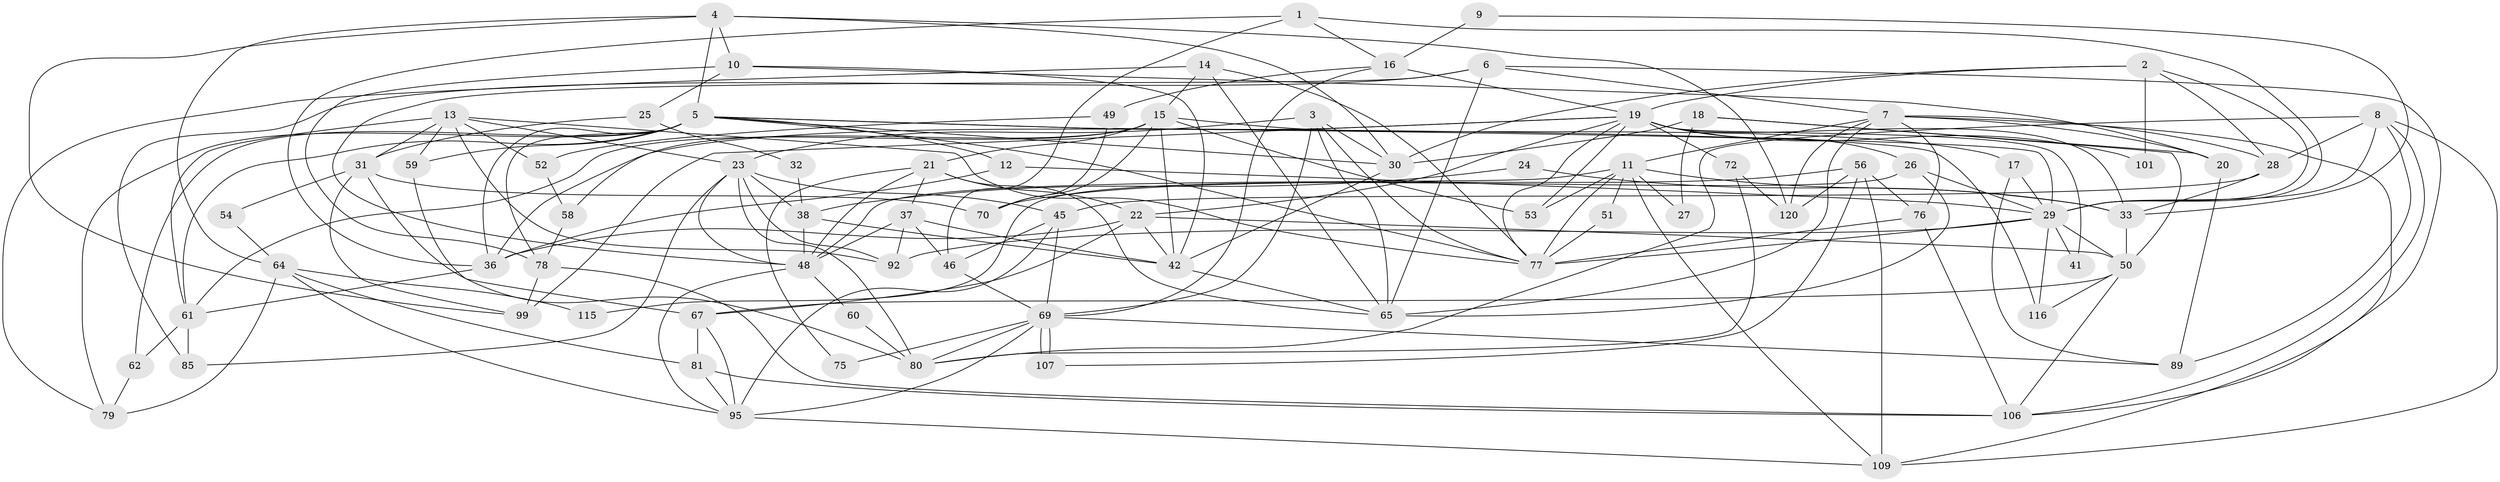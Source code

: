 // Generated by graph-tools (version 1.1) at 2025/52/02/27/25 19:52:04]
// undirected, 78 vertices, 192 edges
graph export_dot {
graph [start="1"]
  node [color=gray90,style=filled];
  1;
  2 [super="+83"];
  3 [super="+34"];
  4 [super="+87"];
  5 [super="+57"];
  6 [super="+104"];
  7 [super="+44"];
  8 [super="+35"];
  9;
  10 [super="+47"];
  11 [super="+96"];
  12;
  13 [super="+103"];
  14;
  15 [super="+94"];
  16 [super="+84"];
  17;
  18;
  19 [super="+113"];
  20 [super="+55"];
  21 [super="+40"];
  22 [super="+39"];
  23 [super="+108"];
  24;
  25;
  26;
  27;
  28;
  29 [super="+71"];
  30 [super="+43"];
  31 [super="+88"];
  32;
  33 [super="+74"];
  36 [super="+66"];
  37 [super="+110"];
  38 [super="+93"];
  41;
  42 [super="+98"];
  45;
  46;
  48 [super="+68"];
  49;
  50 [super="+63"];
  51;
  52;
  53;
  54 [super="+91"];
  56 [super="+117"];
  58;
  59;
  60;
  61 [super="+112"];
  62;
  64 [super="+105"];
  65 [super="+97"];
  67 [super="+73"];
  69 [super="+82"];
  70;
  72;
  75;
  76;
  77 [super="+102"];
  78 [super="+100"];
  79 [super="+90"];
  80 [super="+86"];
  81;
  85;
  89;
  92;
  95 [super="+118"];
  99 [super="+111"];
  101;
  106 [super="+119"];
  107;
  109 [super="+114"];
  115;
  116;
  120;
  1 -- 46;
  1 -- 36;
  1 -- 16;
  1 -- 29;
  2 -- 28;
  2 -- 19;
  2 -- 101;
  2 -- 29;
  2 -- 30;
  3 -- 69;
  3 -- 23;
  3 -- 65;
  3 -- 77;
  3 -- 30;
  4 -- 120;
  4 -- 64;
  4 -- 5;
  4 -- 10;
  4 -- 30;
  4 -- 99;
  5 -- 29;
  5 -- 12;
  5 -- 36;
  5 -- 59;
  5 -- 79;
  5 -- 116;
  5 -- 77;
  5 -- 62;
  5 -- 61;
  5 -- 78;
  5 -- 30;
  6 -- 106;
  6 -- 48;
  6 -- 85;
  6 -- 65;
  6 -- 7;
  7 -- 28;
  7 -- 109;
  7 -- 120;
  7 -- 65;
  7 -- 20;
  7 -- 11;
  7 -- 76;
  8 -- 89;
  8 -- 28;
  8 -- 29;
  8 -- 106;
  8 -- 109;
  8 -- 80;
  9 -- 16;
  9 -- 33;
  10 -- 25;
  10 -- 20;
  10 -- 78;
  10 -- 42;
  11 -- 33;
  11 -- 51;
  11 -- 53;
  11 -- 27;
  11 -- 77;
  11 -- 48;
  11 -- 109;
  12 -- 36;
  12 -- 29;
  13 -- 92;
  13 -- 31;
  13 -- 61;
  13 -- 77;
  13 -- 59;
  13 -- 52;
  13 -- 23;
  14 -- 15;
  14 -- 65;
  14 -- 77;
  14 -- 79;
  15 -- 53;
  15 -- 61;
  15 -- 17;
  15 -- 58;
  15 -- 21;
  15 -- 70;
  15 -- 42;
  16 -- 19;
  16 -- 49;
  16 -- 69;
  17 -- 89;
  17 -- 29;
  18 -- 20;
  18 -- 27;
  18 -- 30;
  18 -- 50;
  19 -- 77;
  19 -- 26;
  19 -- 72;
  19 -- 99;
  19 -- 101;
  19 -- 53;
  19 -- 41;
  19 -- 22;
  19 -- 36;
  19 -- 33;
  20 -- 89;
  21 -- 75;
  21 -- 65;
  21 -- 48;
  21 -- 37;
  21 -- 22 [weight=2];
  22 -- 36;
  22 -- 50;
  22 -- 67;
  22 -- 42;
  23 -- 85;
  23 -- 45;
  23 -- 38 [weight=2];
  23 -- 80;
  23 -- 48;
  23 -- 92;
  24 -- 38;
  24 -- 33;
  25 -- 32;
  25 -- 31;
  26 -- 29;
  26 -- 115;
  26 -- 65;
  28 -- 45;
  28 -- 33;
  29 -- 116;
  29 -- 77;
  29 -- 41;
  29 -- 92;
  29 -- 50;
  30 -- 42;
  31 -- 54 [weight=2];
  31 -- 80;
  31 -- 70;
  31 -- 99;
  32 -- 38;
  33 -- 50;
  36 -- 61;
  37 -- 46;
  37 -- 42;
  37 -- 92;
  37 -- 48;
  38 -- 42;
  38 -- 48;
  42 -- 65;
  45 -- 46;
  45 -- 95;
  45 -- 69;
  46 -- 69;
  48 -- 95;
  48 -- 60;
  49 -- 70;
  49 -- 52;
  50 -- 106;
  50 -- 67;
  50 -- 116;
  51 -- 77 [weight=2];
  52 -- 58;
  54 -- 64;
  56 -- 76;
  56 -- 70;
  56 -- 107;
  56 -- 120;
  56 -- 109;
  58 -- 78 [weight=2];
  59 -- 67;
  60 -- 80;
  61 -- 85;
  61 -- 62;
  62 -- 79;
  64 -- 79;
  64 -- 81;
  64 -- 115;
  64 -- 95;
  67 -- 95;
  67 -- 81;
  69 -- 107;
  69 -- 107;
  69 -- 89;
  69 -- 95;
  69 -- 75;
  69 -- 80;
  72 -- 120;
  72 -- 80;
  76 -- 77;
  76 -- 106;
  78 -- 99;
  78 -- 106;
  81 -- 106;
  81 -- 95;
  95 -- 109;
}
